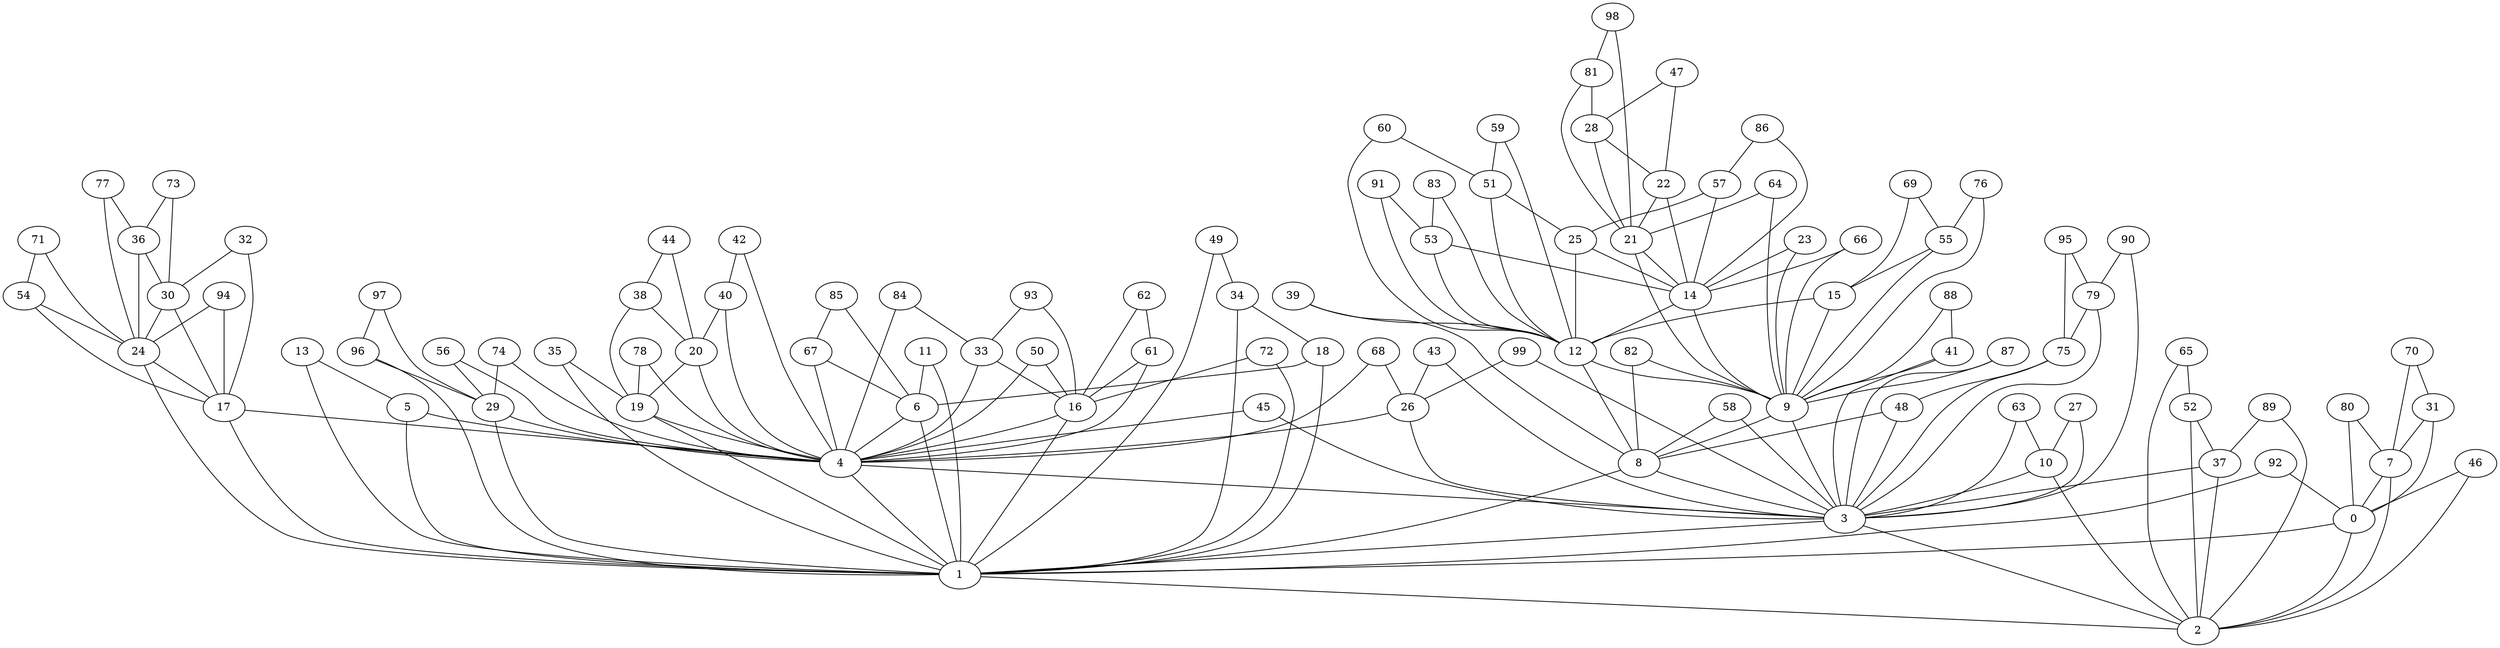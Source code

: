 graph {
	0 [label=0]
	1 [label=1]
	2 [label=2]
	3 [label=3]
	4 [label=4]
	5 [label=5]
	6 [label=6]
	7 [label=7]
	8 [label=8]
	9 [label=9]
	10 [label=10]
	11 [label=11]
	12 [label=12]
	13 [label=13]
	14 [label=14]
	15 [label=15]
	16 [label=16]
	17 [label=17]
	18 [label=18]
	19 [label=19]
	20 [label=20]
	21 [label=21]
	22 [label=22]
	23 [label=23]
	24 [label=24]
	25 [label=25]
	26 [label=26]
	27 [label=27]
	28 [label=28]
	29 [label=29]
	30 [label=30]
	31 [label=31]
	32 [label=32]
	33 [label=33]
	34 [label=34]
	35 [label=35]
	36 [label=36]
	37 [label=37]
	38 [label=38]
	39 [label=39]
	40 [label=40]
	41 [label=41]
	42 [label=42]
	43 [label=43]
	44 [label=44]
	45 [label=45]
	46 [label=46]
	47 [label=47]
	48 [label=48]
	49 [label=49]
	50 [label=50]
	51 [label=51]
	52 [label=52]
	53 [label=53]
	54 [label=54]
	55 [label=55]
	56 [label=56]
	57 [label=57]
	58 [label=58]
	59 [label=59]
	60 [label=60]
	61 [label=61]
	62 [label=62]
	63 [label=63]
	64 [label=64]
	65 [label=65]
	66 [label=66]
	67 [label=67]
	68 [label=68]
	69 [label=69]
	70 [label=70]
	71 [label=71]
	72 [label=72]
	73 [label=73]
	74 [label=74]
	75 [label=75]
	76 [label=76]
	77 [label=77]
	78 [label=78]
	79 [label=79]
	80 [label=80]
	81 [label=81]
	82 [label=82]
	83 [label=83]
	84 [label=84]
	85 [label=85]
	86 [label=86]
	87 [label=87]
	88 [label=88]
	89 [label=89]
	90 [label=90]
	91 [label=91]
	92 [label=92]
	93 [label=93]
	94 [label=94]
	95 [label=95]
	96 [label=96]
	97 [label=97]
	98 [label=98]
	99 [label=99]
	0 -- 1
	1 -- 2
	2 -- 0
	3 -- 1
	3 -- 2
	4 -- 3
	4 -- 1
	5 -- 4
	5 -- 1
	6 -- 4
	6 -- 1
	7 -- 2
	7 -- 0
	8 -- 3
	8 -- 1
	9 -- 8
	9 -- 3
	10 -- 3
	10 -- 2
	11 -- 6
	11 -- 1
	12 -- 9
	12 -- 8
	13 -- 5
	13 -- 1
	14 -- 12
	14 -- 9
	15 -- 12
	15 -- 9
	16 -- 4
	16 -- 1
	17 -- 4
	17 -- 1
	18 -- 6
	18 -- 1
	19 -- 4
	19 -- 1
	20 -- 19
	20 -- 4
	21 -- 14
	21 -- 9
	22 -- 21
	22 -- 14
	23 -- 14
	23 -- 9
	24 -- 17
	24 -- 1
	25 -- 14
	25 -- 12
	26 -- 4
	26 -- 3
	27 -- 10
	27 -- 3
	28 -- 22
	28 -- 21
	29 -- 4
	29 -- 1
	30 -- 24
	30 -- 17
	31 -- 7
	31 -- 0
	32 -- 30
	32 -- 17
	33 -- 16
	33 -- 4
	34 -- 18
	34 -- 1
	35 -- 19
	35 -- 1
	36 -- 30
	36 -- 24
	37 -- 3
	37 -- 2
	38 -- 20
	38 -- 19
	39 -- 12
	39 -- 8
	40 -- 20
	40 -- 4
	41 -- 9
	41 -- 3
	42 -- 40
	42 -- 4
	43 -- 26
	43 -- 3
	44 -- 38
	44 -- 20
	45 -- 4
	45 -- 3
	46 -- 2
	46 -- 0
	47 -- 28
	47 -- 22
	48 -- 8
	48 -- 3
	49 -- 34
	49 -- 1
	50 -- 16
	50 -- 4
	51 -- 25
	51 -- 12
	52 -- 37
	52 -- 2
	53 -- 14
	53 -- 12
	54 -- 24
	54 -- 17
	55 -- 15
	55 -- 9
	56 -- 29
	56 -- 4
	57 -- 25
	57 -- 14
	58 -- 8
	58 -- 3
	59 -- 51
	59 -- 12
	60 -- 51
	60 -- 12
	61 -- 16
	61 -- 4
	62 -- 61
	62 -- 16
	63 -- 10
	63 -- 3
	64 -- 21
	64 -- 9
	65 -- 52
	65 -- 2
	66 -- 14
	66 -- 9
	67 -- 6
	67 -- 4
	68 -- 26
	68 -- 4
	69 -- 55
	69 -- 15
	70 -- 31
	70 -- 7
	71 -- 54
	71 -- 24
	72 -- 16
	72 -- 1
	73 -- 36
	73 -- 30
	74 -- 29
	74 -- 4
	75 -- 48
	75 -- 3
	76 -- 55
	76 -- 9
	77 -- 36
	77 -- 24
	78 -- 19
	78 -- 4
	79 -- 75
	79 -- 3
	80 -- 7
	80 -- 0
	81 -- 28
	81 -- 21
	82 -- 9
	82 -- 8
	83 -- 53
	83 -- 12
	84 -- 33
	84 -- 4
	85 -- 67
	85 -- 6
	86 -- 57
	86 -- 14
	87 -- 9
	87 -- 3
	88 -- 41
	88 -- 9
	89 -- 37
	89 -- 2
	90 -- 79
	90 -- 3
	91 -- 53
	91 -- 12
	92 -- 0
	92 -- 1
	93 -- 33
	93 -- 16
	94 -- 24
	94 -- 17
	95 -- 79
	95 -- 75
	96 -- 29
	96 -- 1
	97 -- 96
	97 -- 29
	98 -- 81
	98 -- 21
	99 -- 26
	99 -- 3
}
